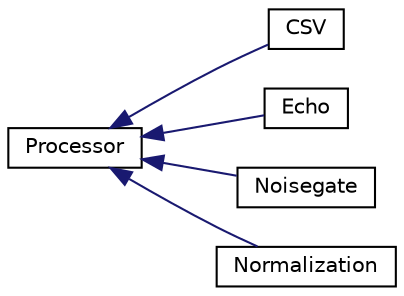 digraph "Graphical Class Hierarchy"
{
  edge [fontname="Helvetica",fontsize="10",labelfontname="Helvetica",labelfontsize="10"];
  node [fontname="Helvetica",fontsize="10",shape=record];
  rankdir="LR";
  Node0 [label="Processor",height=0.2,width=0.4,color="black", fillcolor="white", style="filled",URL="$classProcessor.html"];
  Node0 -> Node1 [dir="back",color="midnightblue",fontsize="10",style="solid",fontname="Helvetica"];
  Node1 [label="CSV",height=0.2,width=0.4,color="black", fillcolor="white", style="filled",URL="$classCSV.html"];
  Node0 -> Node2 [dir="back",color="midnightblue",fontsize="10",style="solid",fontname="Helvetica"];
  Node2 [label="Echo",height=0.2,width=0.4,color="black", fillcolor="white", style="filled",URL="$classEcho.html"];
  Node0 -> Node3 [dir="back",color="midnightblue",fontsize="10",style="solid",fontname="Helvetica"];
  Node3 [label="Noisegate",height=0.2,width=0.4,color="black", fillcolor="white", style="filled",URL="$classNoisegate.html"];
  Node0 -> Node4 [dir="back",color="midnightblue",fontsize="10",style="solid",fontname="Helvetica"];
  Node4 [label="Normalization",height=0.2,width=0.4,color="black", fillcolor="white", style="filled",URL="$classNormalization.html"];
}
